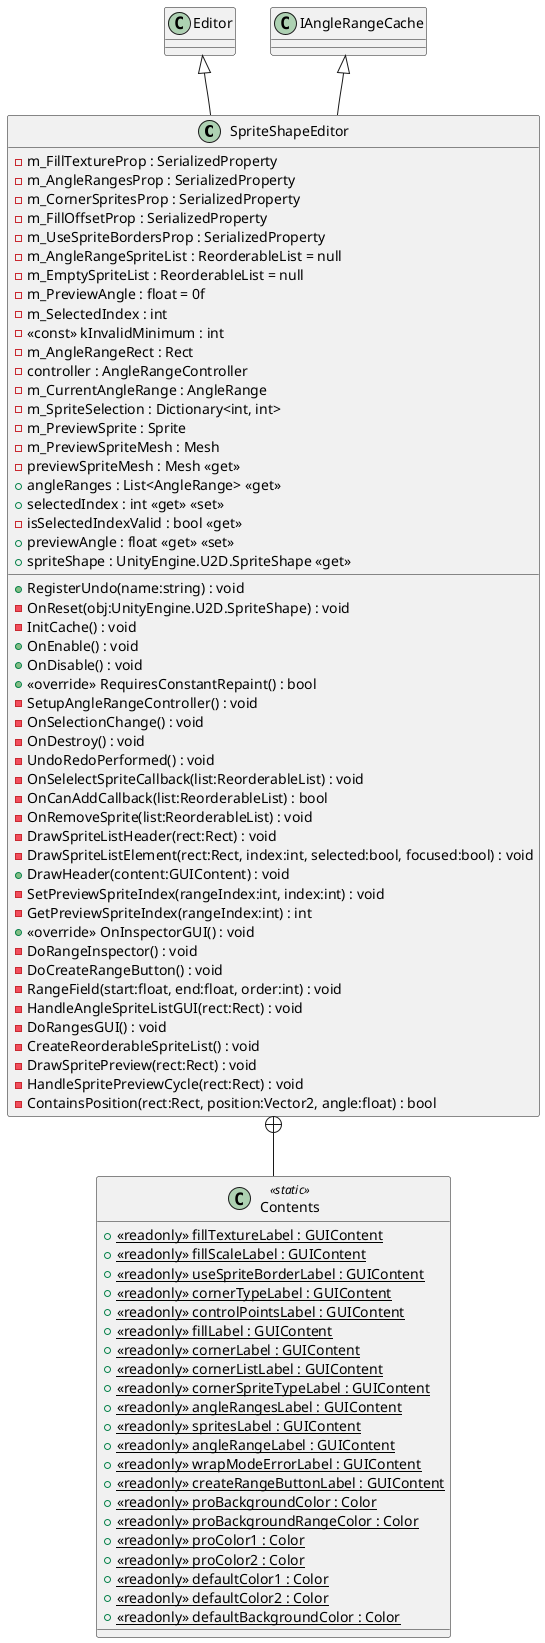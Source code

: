 @startuml
class SpriteShapeEditor {
    - m_FillTextureProp : SerializedProperty
    - m_AngleRangesProp : SerializedProperty
    - m_CornerSpritesProp : SerializedProperty
    - m_FillOffsetProp : SerializedProperty
    - m_UseSpriteBordersProp : SerializedProperty
    - m_AngleRangeSpriteList : ReorderableList = null
    - m_EmptySpriteList : ReorderableList = null
    - m_PreviewAngle : float = 0f
    - m_SelectedIndex : int
    - <<const>> kInvalidMinimum : int
    - m_AngleRangeRect : Rect
    - controller : AngleRangeController
    - m_CurrentAngleRange : AngleRange
    - m_SpriteSelection : Dictionary<int, int>
    - m_PreviewSprite : Sprite
    - m_PreviewSpriteMesh : Mesh
    - previewSpriteMesh : Mesh <<get>>
    + angleRanges : List<AngleRange> <<get>>
    + selectedIndex : int <<get>> <<set>>
    - isSelectedIndexValid : bool <<get>>
    + previewAngle : float <<get>> <<set>>
    + spriteShape : UnityEngine.U2D.SpriteShape <<get>>
    + RegisterUndo(name:string) : void
    - OnReset(obj:UnityEngine.U2D.SpriteShape) : void
    - InitCache() : void
    + OnEnable() : void
    + OnDisable() : void
    + <<override>> RequiresConstantRepaint() : bool
    - SetupAngleRangeController() : void
    - OnSelectionChange() : void
    - OnDestroy() : void
    - UndoRedoPerformed() : void
    - OnSelelectSpriteCallback(list:ReorderableList) : void
    - OnCanAddCallback(list:ReorderableList) : bool
    - OnRemoveSprite(list:ReorderableList) : void
    - DrawSpriteListHeader(rect:Rect) : void
    - DrawSpriteListElement(rect:Rect, index:int, selected:bool, focused:bool) : void
    + DrawHeader(content:GUIContent) : void
    - SetPreviewSpriteIndex(rangeIndex:int, index:int) : void
    - GetPreviewSpriteIndex(rangeIndex:int) : int
    + <<override>> OnInspectorGUI() : void
    - DoRangeInspector() : void
    - DoCreateRangeButton() : void
    - RangeField(start:float, end:float, order:int) : void
    - HandleAngleSpriteListGUI(rect:Rect) : void
    - DoRangesGUI() : void
    - CreateReorderableSpriteList() : void
    - DrawSpritePreview(rect:Rect) : void
    - HandleSpritePreviewCycle(rect:Rect) : void
    - ContainsPosition(rect:Rect, position:Vector2, angle:float) : bool
}
class Contents <<static>> {
    + {static} <<readonly>> fillTextureLabel : GUIContent
    + {static} <<readonly>> fillScaleLabel : GUIContent
    + {static} <<readonly>> useSpriteBorderLabel : GUIContent
    + {static} <<readonly>> cornerTypeLabel : GUIContent
    + {static} <<readonly>> controlPointsLabel : GUIContent
    + {static} <<readonly>> fillLabel : GUIContent
    + {static} <<readonly>> cornerLabel : GUIContent
    + {static} <<readonly>> cornerListLabel : GUIContent
    + {static} <<readonly>> cornerSpriteTypeLabel : GUIContent
    + {static} <<readonly>> angleRangesLabel : GUIContent
    + {static} <<readonly>> spritesLabel : GUIContent
    + {static} <<readonly>> angleRangeLabel : GUIContent
    + {static} <<readonly>> wrapModeErrorLabel : GUIContent
    + {static} <<readonly>> createRangeButtonLabel : GUIContent
    + {static} <<readonly>> proBackgroundColor : Color
    + {static} <<readonly>> proBackgroundRangeColor : Color
    + {static} <<readonly>> proColor1 : Color
    + {static} <<readonly>> proColor2 : Color
    + {static} <<readonly>> defaultColor1 : Color
    + {static} <<readonly>> defaultColor2 : Color
    + {static} <<readonly>> defaultBackgroundColor : Color
}
Editor <|-- SpriteShapeEditor
IAngleRangeCache <|-- SpriteShapeEditor
SpriteShapeEditor +-- Contents
@enduml
